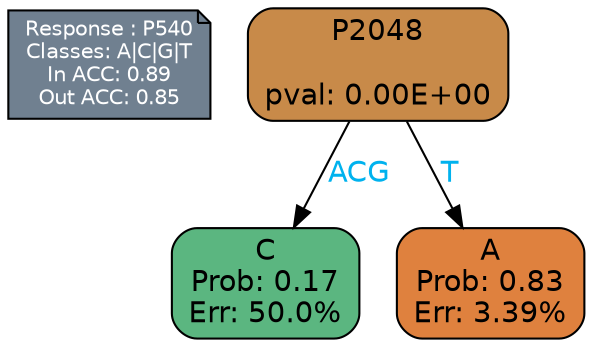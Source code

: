 digraph Tree {
node [shape=box, style="filled, rounded", color="black", fontname=helvetica] ;
graph [ranksep=equally, splines=polylines, bgcolor=transparent, dpi=600] ;
edge [fontname=helvetica] ;
LEGEND [label="Response : P540
Classes: A|C|G|T
In ACC: 0.89
Out ACC: 0.85
",shape=note,align=left,style=filled,fillcolor="slategray",fontcolor="white",fontsize=10];1 [label="P2048

pval: 0.00E+00", fillcolor="#c88a49"] ;
2 [label="C
Prob: 0.17
Err: 50.0%", fillcolor="#5bb680"] ;
3 [label="A
Prob: 0.83
Err: 3.39%", fillcolor="#df813e"] ;
1 -> 2 [label="ACG",fontcolor=deepskyblue2] ;
1 -> 3 [label="T",fontcolor=deepskyblue2] ;
{rank = same; 2;3;}{rank = same; LEGEND;1;}}